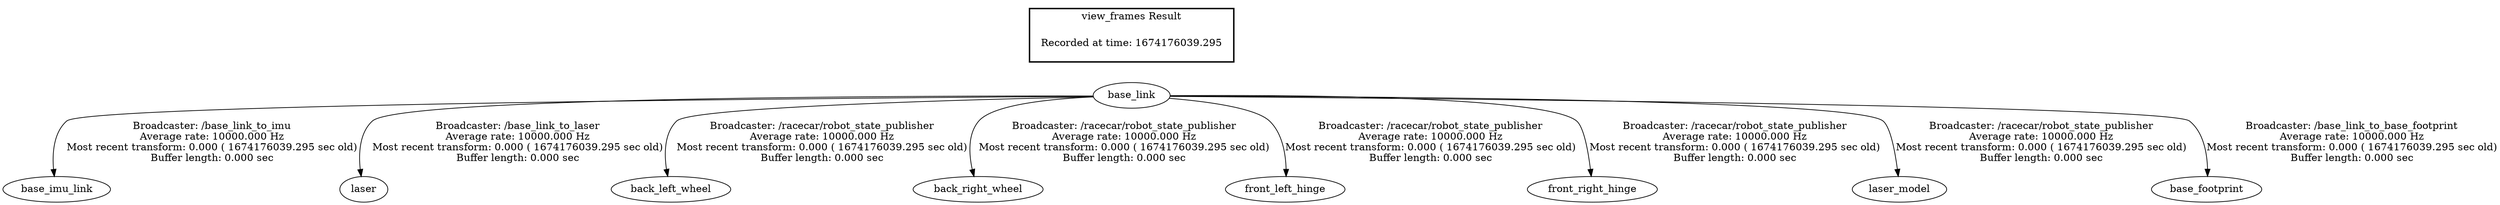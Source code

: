 digraph G {
"base_link" -> "base_imu_link"[label="Broadcaster: /base_link_to_imu\nAverage rate: 10000.000 Hz\nMost recent transform: 0.000 ( 1674176039.295 sec old)\nBuffer length: 0.000 sec\n"];
"base_link" -> "laser"[label="Broadcaster: /base_link_to_laser\nAverage rate: 10000.000 Hz\nMost recent transform: 0.000 ( 1674176039.295 sec old)\nBuffer length: 0.000 sec\n"];
"base_link" -> "back_left_wheel"[label="Broadcaster: /racecar/robot_state_publisher\nAverage rate: 10000.000 Hz\nMost recent transform: 0.000 ( 1674176039.295 sec old)\nBuffer length: 0.000 sec\n"];
"base_link" -> "back_right_wheel"[label="Broadcaster: /racecar/robot_state_publisher\nAverage rate: 10000.000 Hz\nMost recent transform: 0.000 ( 1674176039.295 sec old)\nBuffer length: 0.000 sec\n"];
"base_link" -> "front_left_hinge"[label="Broadcaster: /racecar/robot_state_publisher\nAverage rate: 10000.000 Hz\nMost recent transform: 0.000 ( 1674176039.295 sec old)\nBuffer length: 0.000 sec\n"];
"base_link" -> "front_right_hinge"[label="Broadcaster: /racecar/robot_state_publisher\nAverage rate: 10000.000 Hz\nMost recent transform: 0.000 ( 1674176039.295 sec old)\nBuffer length: 0.000 sec\n"];
"base_link" -> "laser_model"[label="Broadcaster: /racecar/robot_state_publisher\nAverage rate: 10000.000 Hz\nMost recent transform: 0.000 ( 1674176039.295 sec old)\nBuffer length: 0.000 sec\n"];
"base_link" -> "base_footprint"[label="Broadcaster: /base_link_to_base_footprint\nAverage rate: 10000.000 Hz\nMost recent transform: 0.000 ( 1674176039.295 sec old)\nBuffer length: 0.000 sec\n"];
edge [style=invis];
 subgraph cluster_legend { style=bold; color=black; label ="view_frames Result";
"Recorded at time: 1674176039.295"[ shape=plaintext ] ;
 }->"base_link";
}